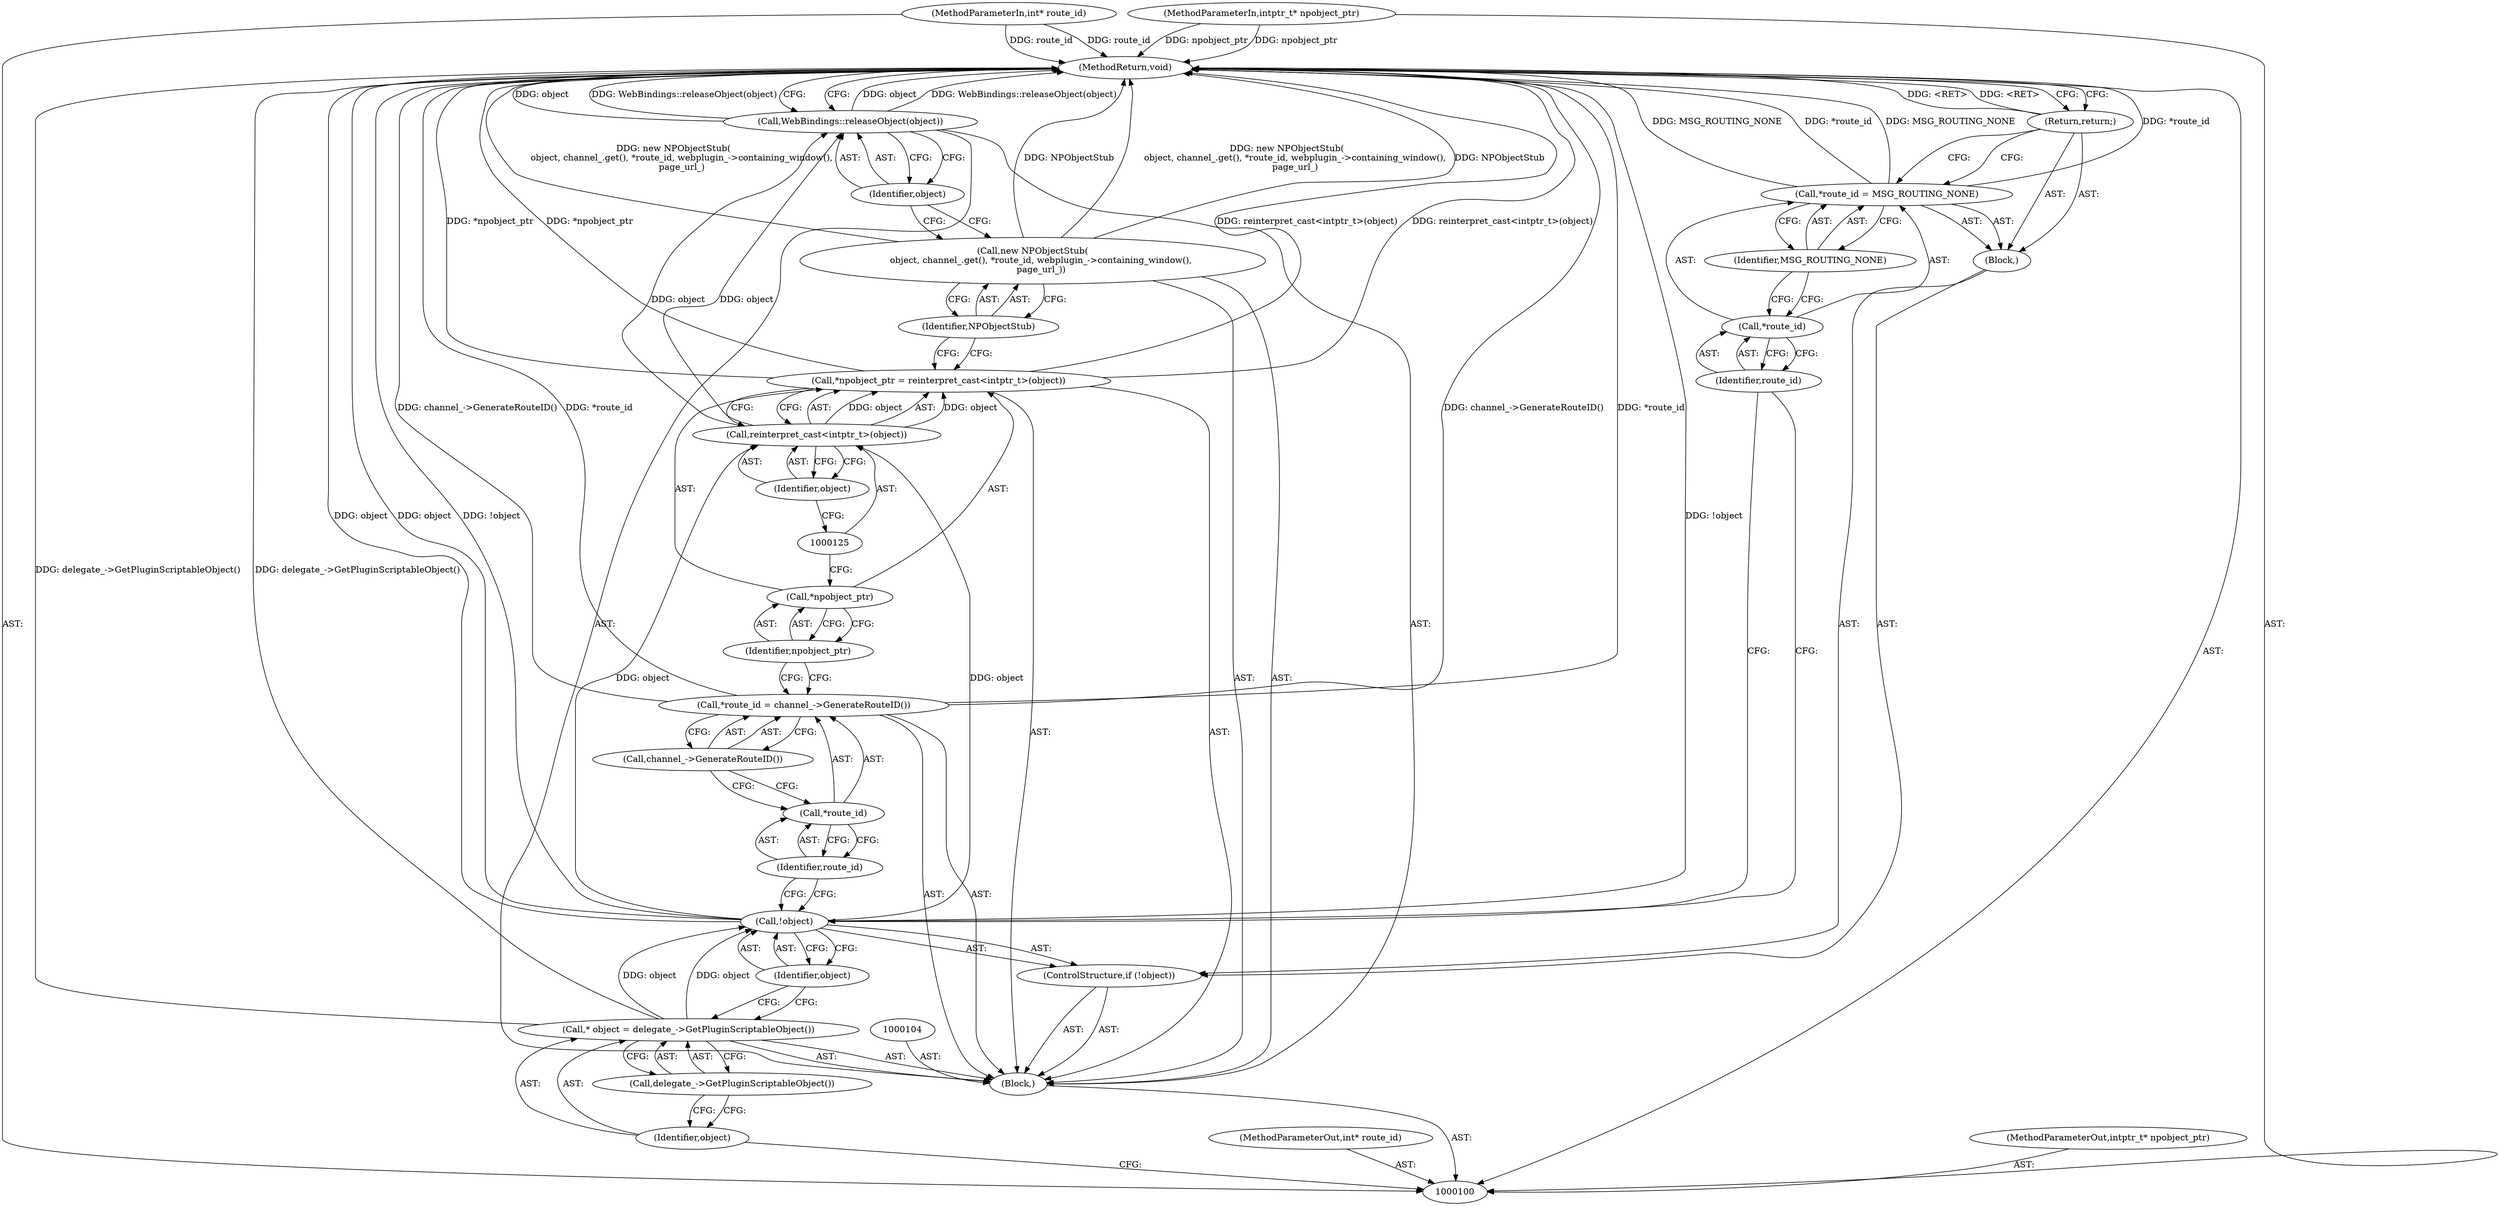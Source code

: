 digraph "1_Chrome_ea3d1d84be3d6f97bf50e76511c9e26af6895533_0" {
"1000131" [label="(MethodReturn,void)"];
"1000120" [label="(Call,channel_->GenerateRouteID())"];
"1000117" [label="(Call,*route_id = channel_->GenerateRouteID())"];
"1000118" [label="(Call,*route_id)"];
"1000119" [label="(Identifier,route_id)"];
"1000124" [label="(Call,reinterpret_cast<intptr_t>(object))"];
"1000121" [label="(Call,*npobject_ptr = reinterpret_cast<intptr_t>(object))"];
"1000122" [label="(Call,*npobject_ptr)"];
"1000123" [label="(Identifier,npobject_ptr)"];
"1000126" [label="(Identifier,object)"];
"1000127" [label="(Call,new NPObjectStub(\n      object, channel_.get(), *route_id, webplugin_->containing_window(),\n      page_url_))"];
"1000128" [label="(Identifier,NPObjectStub)"];
"1000129" [label="(Call,WebBindings::releaseObject(object))"];
"1000130" [label="(Identifier,object)"];
"1000101" [label="(MethodParameterIn,int* route_id)"];
"1000170" [label="(MethodParameterOut,int* route_id)"];
"1000103" [label="(Block,)"];
"1000102" [label="(MethodParameterIn,intptr_t* npobject_ptr)"];
"1000171" [label="(MethodParameterOut,intptr_t* npobject_ptr)"];
"1000105" [label="(Call,* object = delegate_->GetPluginScriptableObject())"];
"1000106" [label="(Identifier,object)"];
"1000107" [label="(Call,delegate_->GetPluginScriptableObject())"];
"1000111" [label="(Block,)"];
"1000108" [label="(ControlStructure,if (!object))"];
"1000109" [label="(Call,!object)"];
"1000110" [label="(Identifier,object)"];
"1000115" [label="(Identifier,MSG_ROUTING_NONE)"];
"1000112" [label="(Call,*route_id = MSG_ROUTING_NONE)"];
"1000113" [label="(Call,*route_id)"];
"1000114" [label="(Identifier,route_id)"];
"1000116" [label="(Return,return;)"];
"1000131" -> "1000100"  [label="AST: "];
"1000131" -> "1000116"  [label="CFG: "];
"1000131" -> "1000129"  [label="CFG: "];
"1000116" -> "1000131"  [label="DDG: <RET>"];
"1000129" -> "1000131"  [label="DDG: object"];
"1000129" -> "1000131"  [label="DDG: WebBindings::releaseObject(object)"];
"1000105" -> "1000131"  [label="DDG: delegate_->GetPluginScriptableObject()"];
"1000127" -> "1000131"  [label="DDG: new NPObjectStub(\n      object, channel_.get(), *route_id, webplugin_->containing_window(),\n      page_url_)"];
"1000127" -> "1000131"  [label="DDG: NPObjectStub"];
"1000117" -> "1000131"  [label="DDG: *route_id"];
"1000117" -> "1000131"  [label="DDG: channel_->GenerateRouteID()"];
"1000121" -> "1000131"  [label="DDG: *npobject_ptr"];
"1000121" -> "1000131"  [label="DDG: reinterpret_cast<intptr_t>(object)"];
"1000109" -> "1000131"  [label="DDG: !object"];
"1000109" -> "1000131"  [label="DDG: object"];
"1000112" -> "1000131"  [label="DDG: MSG_ROUTING_NONE"];
"1000112" -> "1000131"  [label="DDG: *route_id"];
"1000102" -> "1000131"  [label="DDG: npobject_ptr"];
"1000101" -> "1000131"  [label="DDG: route_id"];
"1000120" -> "1000117"  [label="AST: "];
"1000120" -> "1000118"  [label="CFG: "];
"1000117" -> "1000120"  [label="CFG: "];
"1000117" -> "1000103"  [label="AST: "];
"1000117" -> "1000120"  [label="CFG: "];
"1000118" -> "1000117"  [label="AST: "];
"1000120" -> "1000117"  [label="AST: "];
"1000123" -> "1000117"  [label="CFG: "];
"1000117" -> "1000131"  [label="DDG: *route_id"];
"1000117" -> "1000131"  [label="DDG: channel_->GenerateRouteID()"];
"1000118" -> "1000117"  [label="AST: "];
"1000118" -> "1000119"  [label="CFG: "];
"1000119" -> "1000118"  [label="AST: "];
"1000120" -> "1000118"  [label="CFG: "];
"1000119" -> "1000118"  [label="AST: "];
"1000119" -> "1000109"  [label="CFG: "];
"1000118" -> "1000119"  [label="CFG: "];
"1000124" -> "1000121"  [label="AST: "];
"1000124" -> "1000126"  [label="CFG: "];
"1000125" -> "1000124"  [label="AST: "];
"1000126" -> "1000124"  [label="AST: "];
"1000121" -> "1000124"  [label="CFG: "];
"1000124" -> "1000121"  [label="DDG: object"];
"1000109" -> "1000124"  [label="DDG: object"];
"1000124" -> "1000129"  [label="DDG: object"];
"1000121" -> "1000103"  [label="AST: "];
"1000121" -> "1000124"  [label="CFG: "];
"1000122" -> "1000121"  [label="AST: "];
"1000124" -> "1000121"  [label="AST: "];
"1000128" -> "1000121"  [label="CFG: "];
"1000121" -> "1000131"  [label="DDG: *npobject_ptr"];
"1000121" -> "1000131"  [label="DDG: reinterpret_cast<intptr_t>(object)"];
"1000124" -> "1000121"  [label="DDG: object"];
"1000122" -> "1000121"  [label="AST: "];
"1000122" -> "1000123"  [label="CFG: "];
"1000123" -> "1000122"  [label="AST: "];
"1000125" -> "1000122"  [label="CFG: "];
"1000123" -> "1000122"  [label="AST: "];
"1000123" -> "1000117"  [label="CFG: "];
"1000122" -> "1000123"  [label="CFG: "];
"1000126" -> "1000124"  [label="AST: "];
"1000126" -> "1000125"  [label="CFG: "];
"1000124" -> "1000126"  [label="CFG: "];
"1000127" -> "1000103"  [label="AST: "];
"1000127" -> "1000128"  [label="CFG: "];
"1000128" -> "1000127"  [label="AST: "];
"1000130" -> "1000127"  [label="CFG: "];
"1000127" -> "1000131"  [label="DDG: new NPObjectStub(\n      object, channel_.get(), *route_id, webplugin_->containing_window(),\n      page_url_)"];
"1000127" -> "1000131"  [label="DDG: NPObjectStub"];
"1000128" -> "1000127"  [label="AST: "];
"1000128" -> "1000121"  [label="CFG: "];
"1000127" -> "1000128"  [label="CFG: "];
"1000129" -> "1000103"  [label="AST: "];
"1000129" -> "1000130"  [label="CFG: "];
"1000130" -> "1000129"  [label="AST: "];
"1000131" -> "1000129"  [label="CFG: "];
"1000129" -> "1000131"  [label="DDG: object"];
"1000129" -> "1000131"  [label="DDG: WebBindings::releaseObject(object)"];
"1000124" -> "1000129"  [label="DDG: object"];
"1000130" -> "1000129"  [label="AST: "];
"1000130" -> "1000127"  [label="CFG: "];
"1000129" -> "1000130"  [label="CFG: "];
"1000101" -> "1000100"  [label="AST: "];
"1000101" -> "1000131"  [label="DDG: route_id"];
"1000170" -> "1000100"  [label="AST: "];
"1000103" -> "1000100"  [label="AST: "];
"1000104" -> "1000103"  [label="AST: "];
"1000105" -> "1000103"  [label="AST: "];
"1000108" -> "1000103"  [label="AST: "];
"1000117" -> "1000103"  [label="AST: "];
"1000121" -> "1000103"  [label="AST: "];
"1000127" -> "1000103"  [label="AST: "];
"1000129" -> "1000103"  [label="AST: "];
"1000102" -> "1000100"  [label="AST: "];
"1000102" -> "1000131"  [label="DDG: npobject_ptr"];
"1000171" -> "1000100"  [label="AST: "];
"1000105" -> "1000103"  [label="AST: "];
"1000105" -> "1000107"  [label="CFG: "];
"1000106" -> "1000105"  [label="AST: "];
"1000107" -> "1000105"  [label="AST: "];
"1000110" -> "1000105"  [label="CFG: "];
"1000105" -> "1000131"  [label="DDG: delegate_->GetPluginScriptableObject()"];
"1000105" -> "1000109"  [label="DDG: object"];
"1000106" -> "1000105"  [label="AST: "];
"1000106" -> "1000100"  [label="CFG: "];
"1000107" -> "1000106"  [label="CFG: "];
"1000107" -> "1000105"  [label="AST: "];
"1000107" -> "1000106"  [label="CFG: "];
"1000105" -> "1000107"  [label="CFG: "];
"1000111" -> "1000108"  [label="AST: "];
"1000112" -> "1000111"  [label="AST: "];
"1000116" -> "1000111"  [label="AST: "];
"1000108" -> "1000103"  [label="AST: "];
"1000109" -> "1000108"  [label="AST: "];
"1000111" -> "1000108"  [label="AST: "];
"1000109" -> "1000108"  [label="AST: "];
"1000109" -> "1000110"  [label="CFG: "];
"1000110" -> "1000109"  [label="AST: "];
"1000114" -> "1000109"  [label="CFG: "];
"1000119" -> "1000109"  [label="CFG: "];
"1000109" -> "1000131"  [label="DDG: !object"];
"1000109" -> "1000131"  [label="DDG: object"];
"1000105" -> "1000109"  [label="DDG: object"];
"1000109" -> "1000124"  [label="DDG: object"];
"1000110" -> "1000109"  [label="AST: "];
"1000110" -> "1000105"  [label="CFG: "];
"1000109" -> "1000110"  [label="CFG: "];
"1000115" -> "1000112"  [label="AST: "];
"1000115" -> "1000113"  [label="CFG: "];
"1000112" -> "1000115"  [label="CFG: "];
"1000112" -> "1000111"  [label="AST: "];
"1000112" -> "1000115"  [label="CFG: "];
"1000113" -> "1000112"  [label="AST: "];
"1000115" -> "1000112"  [label="AST: "];
"1000116" -> "1000112"  [label="CFG: "];
"1000112" -> "1000131"  [label="DDG: MSG_ROUTING_NONE"];
"1000112" -> "1000131"  [label="DDG: *route_id"];
"1000113" -> "1000112"  [label="AST: "];
"1000113" -> "1000114"  [label="CFG: "];
"1000114" -> "1000113"  [label="AST: "];
"1000115" -> "1000113"  [label="CFG: "];
"1000114" -> "1000113"  [label="AST: "];
"1000114" -> "1000109"  [label="CFG: "];
"1000113" -> "1000114"  [label="CFG: "];
"1000116" -> "1000111"  [label="AST: "];
"1000116" -> "1000112"  [label="CFG: "];
"1000131" -> "1000116"  [label="CFG: "];
"1000116" -> "1000131"  [label="DDG: <RET>"];
}
